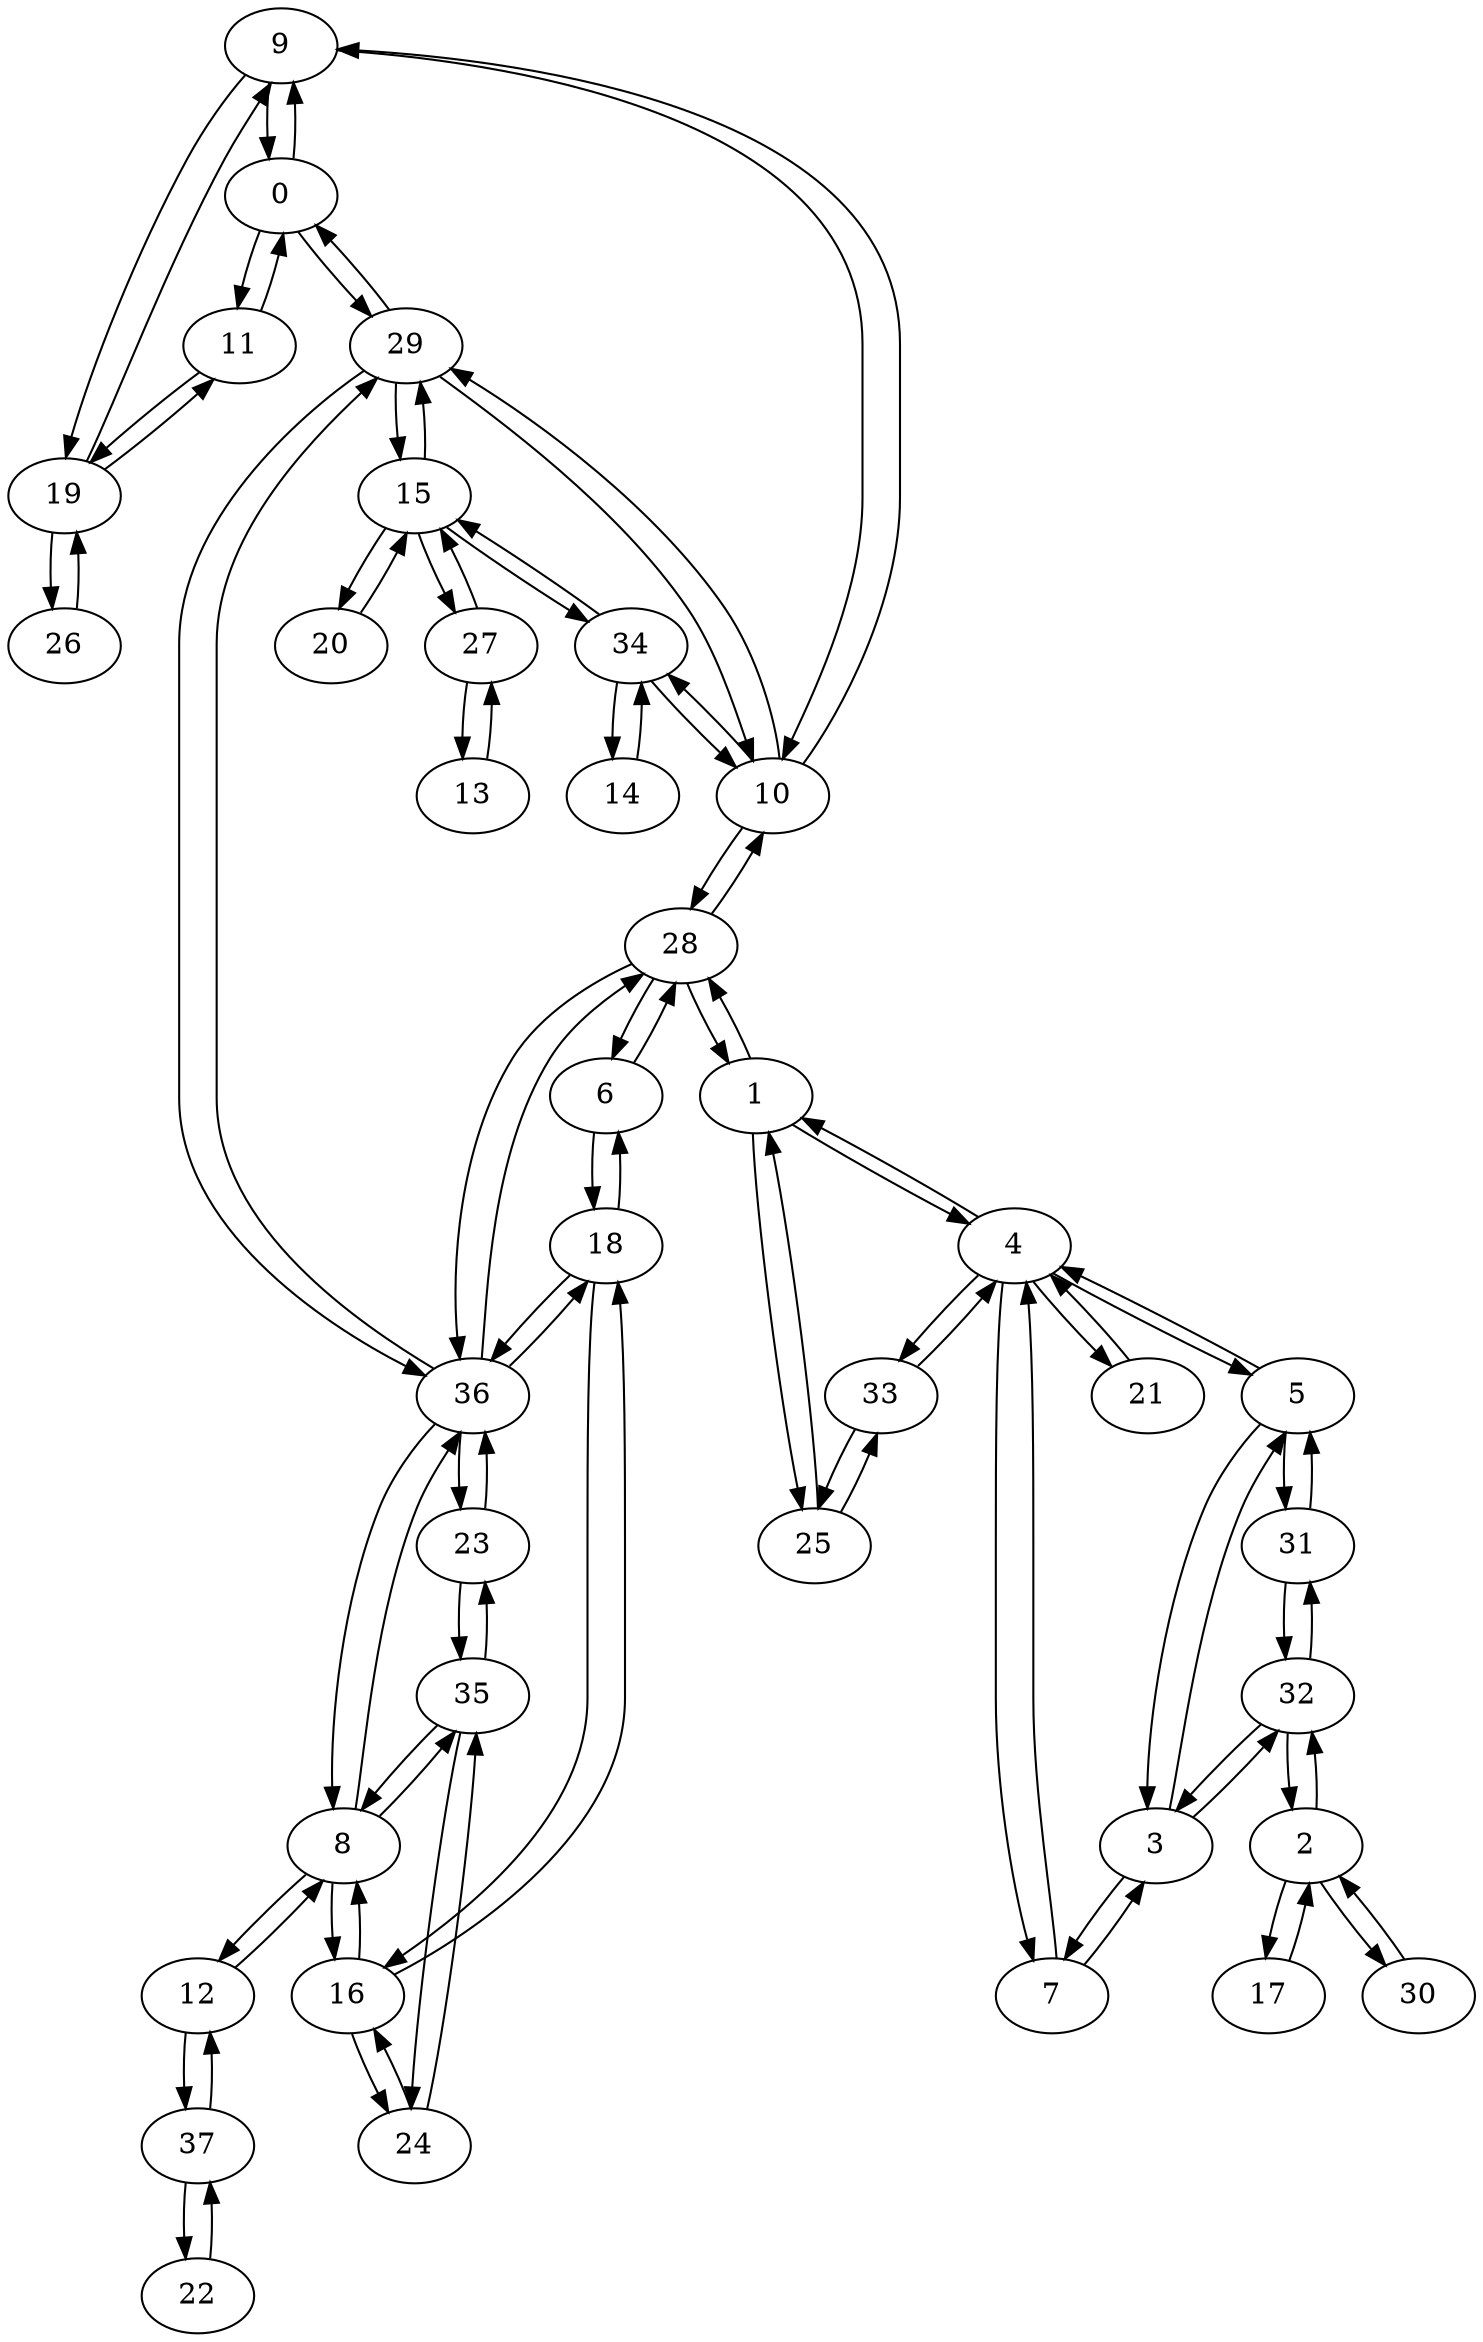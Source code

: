 digraph {
	9 -> 0
	0 -> 9
	11 -> 0
	0 -> 11
	29 -> 0
	0 -> 29
	4 -> 1
	1 -> 4
	25 -> 1
	1 -> 25
	28 -> 1
	1 -> 28
	17 -> 2
	2 -> 17
	30 -> 2
	2 -> 30
	32 -> 2
	2 -> 32
	5 -> 3
	3 -> 5
	7 -> 3
	3 -> 7
	32 -> 3
	3 -> 32
	5 -> 4
	4 -> 5
	7 -> 4
	4 -> 7
	21 -> 4
	4 -> 21
	33 -> 4
	4 -> 33
	31 -> 5
	5 -> 31
	18 -> 6
	6 -> 18
	28 -> 6
	6 -> 28
	12 -> 8
	8 -> 12
	16 -> 8
	8 -> 16
	35 -> 8
	8 -> 35
	36 -> 8
	8 -> 36
	10 -> 9
	9 -> 10
	19 -> 9
	9 -> 19
	28 -> 10
	10 -> 28
	29 -> 10
	10 -> 29
	34 -> 10
	10 -> 34
	19 -> 11
	11 -> 19
	37 -> 12
	12 -> 37
	27 -> 13
	13 -> 27
	34 -> 14
	14 -> 34
	20 -> 15
	15 -> 20
	27 -> 15
	15 -> 27
	29 -> 15
	15 -> 29
	34 -> 15
	15 -> 34
	18 -> 16
	16 -> 18
	24 -> 16
	16 -> 24
	36 -> 18
	18 -> 36
	26 -> 19
	19 -> 26
	37 -> 22
	22 -> 37
	35 -> 23
	23 -> 35
	36 -> 23
	23 -> 36
	35 -> 24
	24 -> 35
	33 -> 25
	25 -> 33
	36 -> 28
	28 -> 36
	36 -> 29
	29 -> 36
	32 -> 31
	31 -> 32
}
